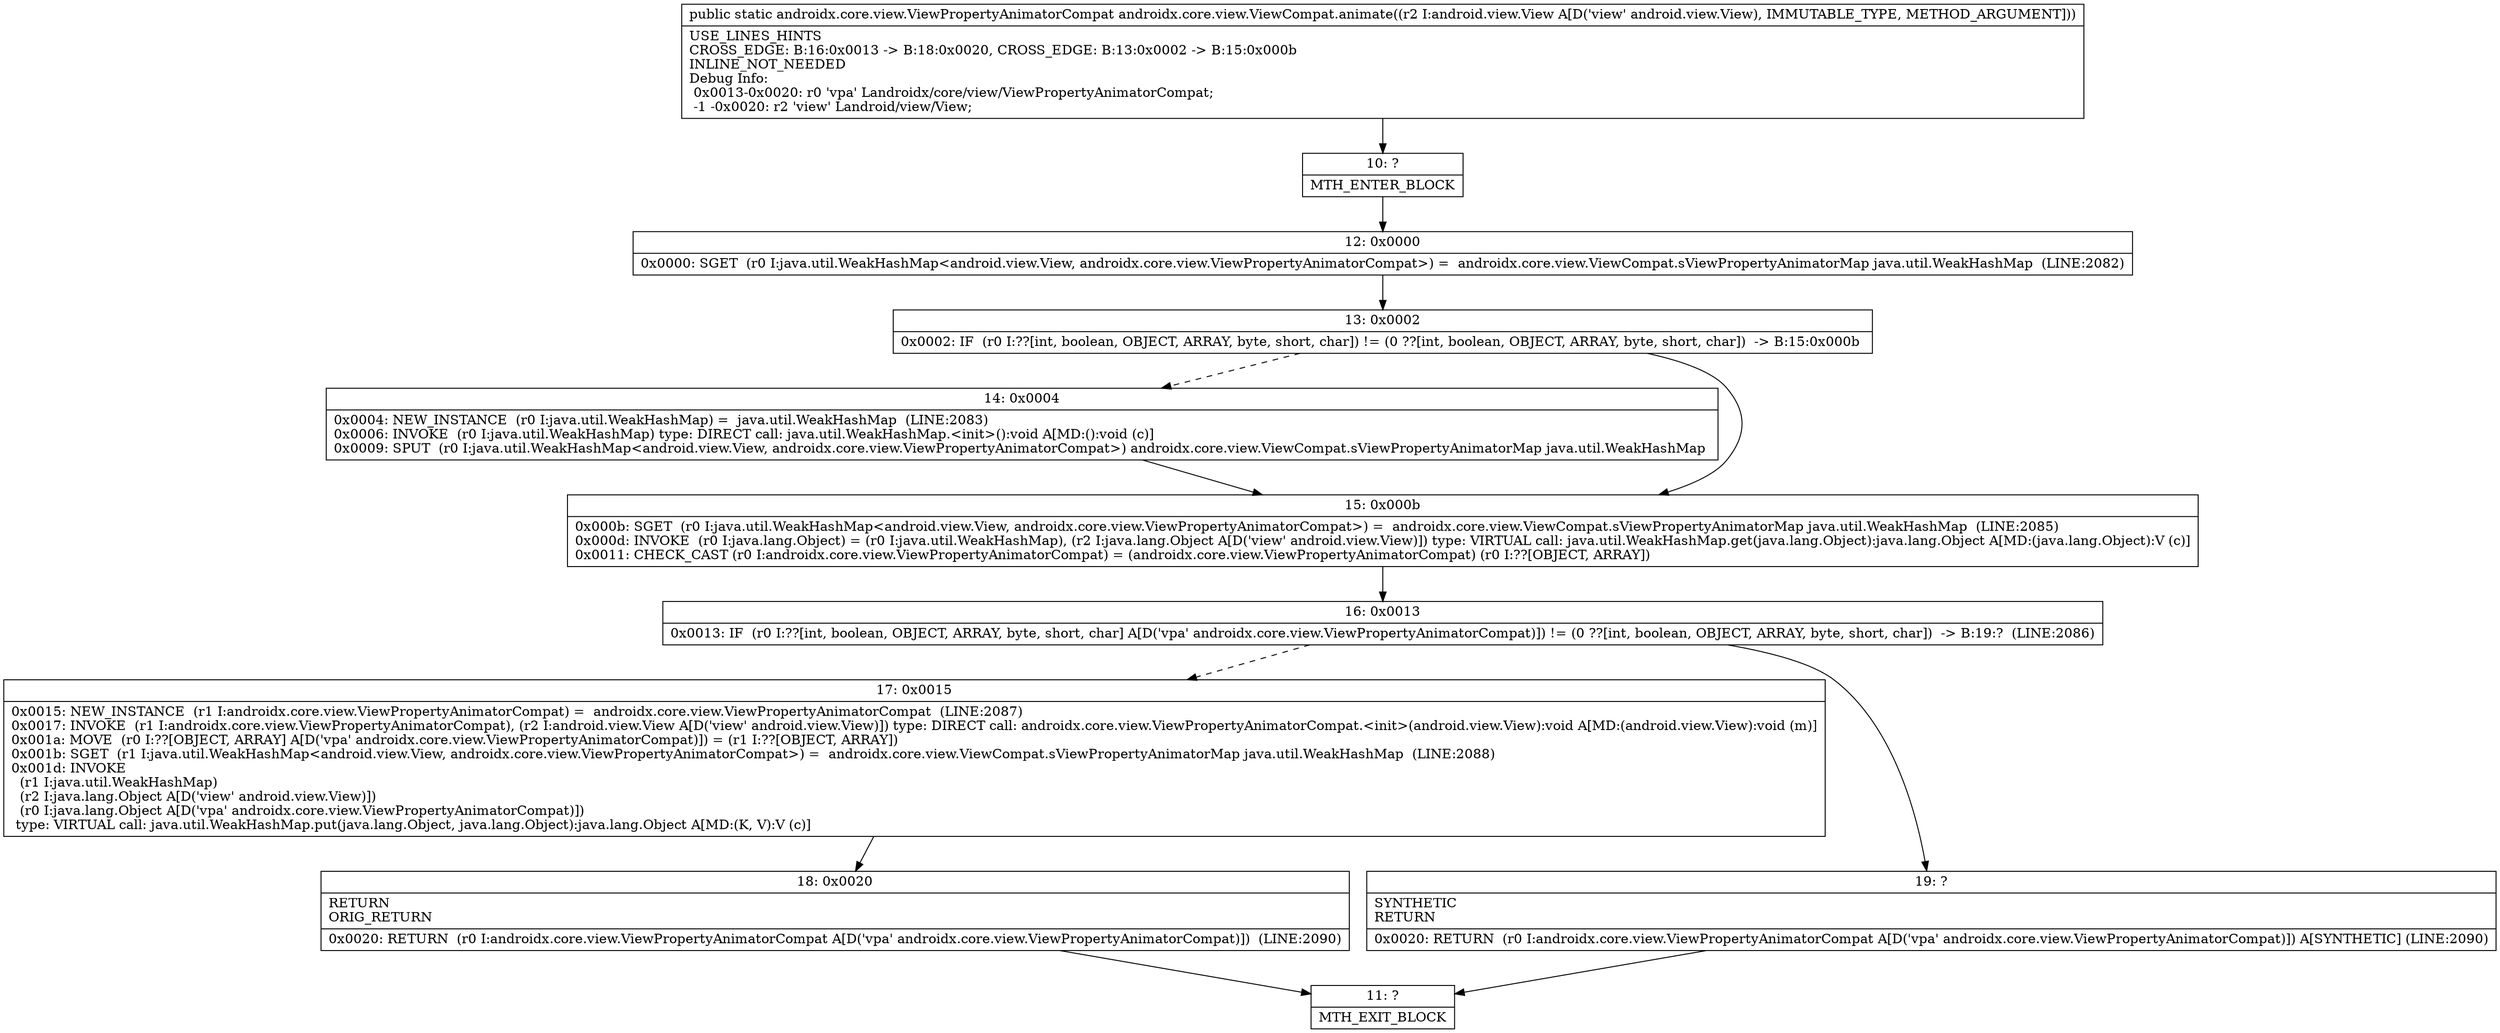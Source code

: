 digraph "CFG forandroidx.core.view.ViewCompat.animate(Landroid\/view\/View;)Landroidx\/core\/view\/ViewPropertyAnimatorCompat;" {
Node_10 [shape=record,label="{10\:\ ?|MTH_ENTER_BLOCK\l}"];
Node_12 [shape=record,label="{12\:\ 0x0000|0x0000: SGET  (r0 I:java.util.WeakHashMap\<android.view.View, androidx.core.view.ViewPropertyAnimatorCompat\>) =  androidx.core.view.ViewCompat.sViewPropertyAnimatorMap java.util.WeakHashMap  (LINE:2082)\l}"];
Node_13 [shape=record,label="{13\:\ 0x0002|0x0002: IF  (r0 I:??[int, boolean, OBJECT, ARRAY, byte, short, char]) != (0 ??[int, boolean, OBJECT, ARRAY, byte, short, char])  \-\> B:15:0x000b \l}"];
Node_14 [shape=record,label="{14\:\ 0x0004|0x0004: NEW_INSTANCE  (r0 I:java.util.WeakHashMap) =  java.util.WeakHashMap  (LINE:2083)\l0x0006: INVOKE  (r0 I:java.util.WeakHashMap) type: DIRECT call: java.util.WeakHashMap.\<init\>():void A[MD:():void (c)]\l0x0009: SPUT  (r0 I:java.util.WeakHashMap\<android.view.View, androidx.core.view.ViewPropertyAnimatorCompat\>) androidx.core.view.ViewCompat.sViewPropertyAnimatorMap java.util.WeakHashMap \l}"];
Node_15 [shape=record,label="{15\:\ 0x000b|0x000b: SGET  (r0 I:java.util.WeakHashMap\<android.view.View, androidx.core.view.ViewPropertyAnimatorCompat\>) =  androidx.core.view.ViewCompat.sViewPropertyAnimatorMap java.util.WeakHashMap  (LINE:2085)\l0x000d: INVOKE  (r0 I:java.lang.Object) = (r0 I:java.util.WeakHashMap), (r2 I:java.lang.Object A[D('view' android.view.View)]) type: VIRTUAL call: java.util.WeakHashMap.get(java.lang.Object):java.lang.Object A[MD:(java.lang.Object):V (c)]\l0x0011: CHECK_CAST (r0 I:androidx.core.view.ViewPropertyAnimatorCompat) = (androidx.core.view.ViewPropertyAnimatorCompat) (r0 I:??[OBJECT, ARRAY]) \l}"];
Node_16 [shape=record,label="{16\:\ 0x0013|0x0013: IF  (r0 I:??[int, boolean, OBJECT, ARRAY, byte, short, char] A[D('vpa' androidx.core.view.ViewPropertyAnimatorCompat)]) != (0 ??[int, boolean, OBJECT, ARRAY, byte, short, char])  \-\> B:19:?  (LINE:2086)\l}"];
Node_17 [shape=record,label="{17\:\ 0x0015|0x0015: NEW_INSTANCE  (r1 I:androidx.core.view.ViewPropertyAnimatorCompat) =  androidx.core.view.ViewPropertyAnimatorCompat  (LINE:2087)\l0x0017: INVOKE  (r1 I:androidx.core.view.ViewPropertyAnimatorCompat), (r2 I:android.view.View A[D('view' android.view.View)]) type: DIRECT call: androidx.core.view.ViewPropertyAnimatorCompat.\<init\>(android.view.View):void A[MD:(android.view.View):void (m)]\l0x001a: MOVE  (r0 I:??[OBJECT, ARRAY] A[D('vpa' androidx.core.view.ViewPropertyAnimatorCompat)]) = (r1 I:??[OBJECT, ARRAY]) \l0x001b: SGET  (r1 I:java.util.WeakHashMap\<android.view.View, androidx.core.view.ViewPropertyAnimatorCompat\>) =  androidx.core.view.ViewCompat.sViewPropertyAnimatorMap java.util.WeakHashMap  (LINE:2088)\l0x001d: INVOKE  \l  (r1 I:java.util.WeakHashMap)\l  (r2 I:java.lang.Object A[D('view' android.view.View)])\l  (r0 I:java.lang.Object A[D('vpa' androidx.core.view.ViewPropertyAnimatorCompat)])\l type: VIRTUAL call: java.util.WeakHashMap.put(java.lang.Object, java.lang.Object):java.lang.Object A[MD:(K, V):V (c)]\l}"];
Node_18 [shape=record,label="{18\:\ 0x0020|RETURN\lORIG_RETURN\l|0x0020: RETURN  (r0 I:androidx.core.view.ViewPropertyAnimatorCompat A[D('vpa' androidx.core.view.ViewPropertyAnimatorCompat)])  (LINE:2090)\l}"];
Node_11 [shape=record,label="{11\:\ ?|MTH_EXIT_BLOCK\l}"];
Node_19 [shape=record,label="{19\:\ ?|SYNTHETIC\lRETURN\l|0x0020: RETURN  (r0 I:androidx.core.view.ViewPropertyAnimatorCompat A[D('vpa' androidx.core.view.ViewPropertyAnimatorCompat)]) A[SYNTHETIC] (LINE:2090)\l}"];
MethodNode[shape=record,label="{public static androidx.core.view.ViewPropertyAnimatorCompat androidx.core.view.ViewCompat.animate((r2 I:android.view.View A[D('view' android.view.View), IMMUTABLE_TYPE, METHOD_ARGUMENT]))  | USE_LINES_HINTS\lCROSS_EDGE: B:16:0x0013 \-\> B:18:0x0020, CROSS_EDGE: B:13:0x0002 \-\> B:15:0x000b\lINLINE_NOT_NEEDED\lDebug Info:\l  0x0013\-0x0020: r0 'vpa' Landroidx\/core\/view\/ViewPropertyAnimatorCompat;\l  \-1 \-0x0020: r2 'view' Landroid\/view\/View;\l}"];
MethodNode -> Node_10;Node_10 -> Node_12;
Node_12 -> Node_13;
Node_13 -> Node_14[style=dashed];
Node_13 -> Node_15;
Node_14 -> Node_15;
Node_15 -> Node_16;
Node_16 -> Node_17[style=dashed];
Node_16 -> Node_19;
Node_17 -> Node_18;
Node_18 -> Node_11;
Node_19 -> Node_11;
}

